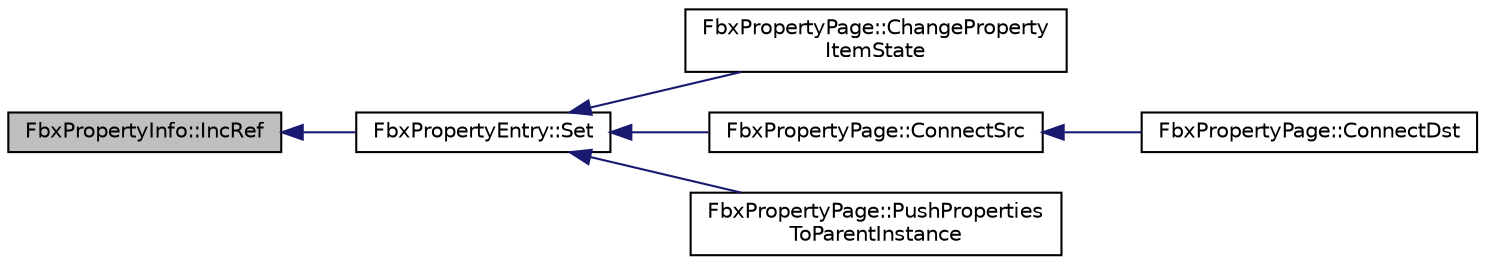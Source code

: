 digraph "FbxPropertyInfo::IncRef"
{
  edge [fontname="Helvetica",fontsize="10",labelfontname="Helvetica",labelfontsize="10"];
  node [fontname="Helvetica",fontsize="10",shape=record];
  rankdir="LR";
  Node67 [label="FbxPropertyInfo::IncRef",height=0.2,width=0.4,color="black", fillcolor="grey75", style="filled", fontcolor="black"];
  Node67 -> Node68 [dir="back",color="midnightblue",fontsize="10",style="solid",fontname="Helvetica"];
  Node68 [label="FbxPropertyEntry::Set",height=0.2,width=0.4,color="black", fillcolor="white", style="filled",URL="$class_fbx_property_entry.html#ad1aae55932cd5bb6dac87c580ddf9e64"];
  Node68 -> Node69 [dir="back",color="midnightblue",fontsize="10",style="solid",fontname="Helvetica"];
  Node69 [label="FbxPropertyPage::ChangeProperty\lItemState",height=0.2,width=0.4,color="black", fillcolor="white", style="filled",URL="$class_fbx_property_page.html#af61ed9031e020731756e072e5632ce29"];
  Node68 -> Node70 [dir="back",color="midnightblue",fontsize="10",style="solid",fontname="Helvetica"];
  Node70 [label="FbxPropertyPage::ConnectSrc",height=0.2,width=0.4,color="black", fillcolor="white", style="filled",URL="$class_fbx_property_page.html#a8a265cf78b10f6255f3c4796b1b10875"];
  Node70 -> Node71 [dir="back",color="midnightblue",fontsize="10",style="solid",fontname="Helvetica"];
  Node71 [label="FbxPropertyPage::ConnectDst",height=0.2,width=0.4,color="black", fillcolor="white", style="filled",URL="$class_fbx_property_page.html#a5ca4dcb646f9d547db779965dca6bd65"];
  Node68 -> Node72 [dir="back",color="midnightblue",fontsize="10",style="solid",fontname="Helvetica"];
  Node72 [label="FbxPropertyPage::PushProperties\lToParentInstance",height=0.2,width=0.4,color="black", fillcolor="white", style="filled",URL="$class_fbx_property_page.html#a37f8a46ebab50d047b190e9195af33a4"];
}
